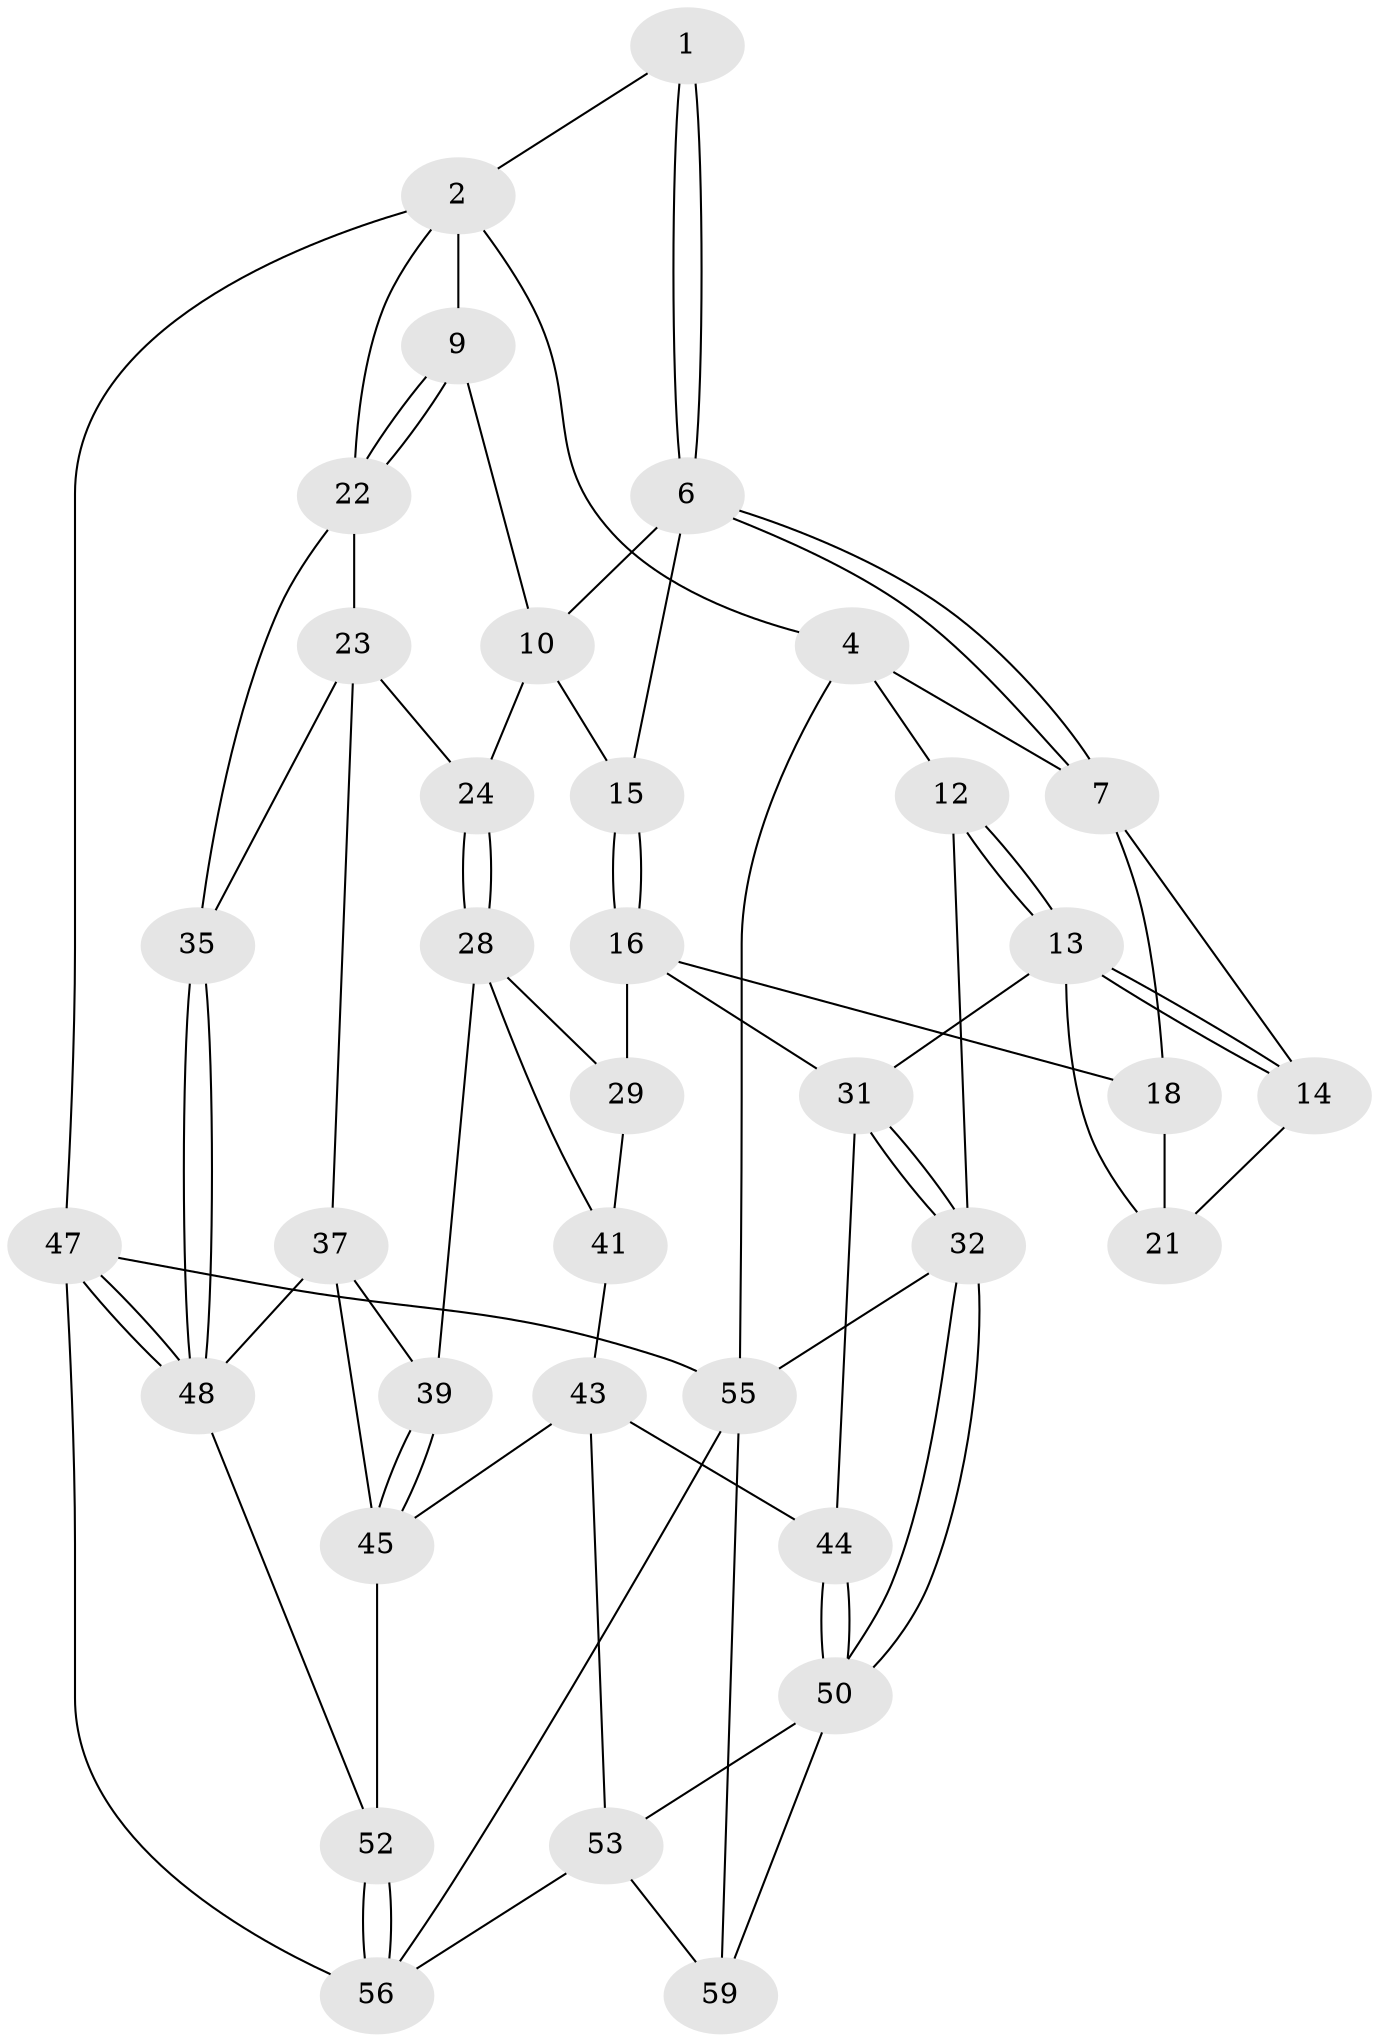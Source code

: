 // Generated by graph-tools (version 1.1) at 2025/52/02/27/25 19:52:41]
// undirected, 36 vertices, 79 edges
graph export_dot {
graph [start="1"]
  node [color=gray90,style=filled];
  1 [pos="+0.43240239078662396+0"];
  2 [pos="+0.7112025911732734+0",super="+3"];
  4 [pos="+0+0",super="+5"];
  6 [pos="+0.4329740488398962+0.07913526158513073",super="+11"];
  7 [pos="+0.35588316855511143+0.17943093295808882",super="+8"];
  9 [pos="+0.7932600532558878+0.18701634129921224"];
  10 [pos="+0.6451185392039662+0.19613143561990976",super="+20"];
  12 [pos="+0+0.22594538187848204"];
  13 [pos="+0+0.273431081935866",super="+27"];
  14 [pos="+0.0924393765625154+0.21055469101474483"];
  15 [pos="+0.5437620021852814+0.33505069102959983"];
  16 [pos="+0.49198591609669895+0.41982869664175554",super="+17"];
  18 [pos="+0.35570948677755154+0.4732949594735739",super="+19"];
  21 [pos="+0.2792118042034983+0.24921845314614882",super="+26"];
  22 [pos="+0.8746284349170518+0.29936711985286024",super="+25"];
  23 [pos="+0.8207823908767151+0.3585779939064679",super="+36"];
  24 [pos="+0.7820225373341564+0.3774043020360862"];
  28 [pos="+0.7588981842735923+0.41445897875348175",super="+40"];
  29 [pos="+0.6153685491911931+0.49360828674085716",super="+30"];
  31 [pos="+0.11139045392047364+0.4640596527025394",super="+34"];
  32 [pos="+0+1",super="+33"];
  35 [pos="+1+0.4469029288102111"];
  37 [pos="+0.8792371681783187+0.6233037556740277",super="+38"];
  39 [pos="+0.7457757759866998+0.551910646230972"];
  41 [pos="+0.6820289747534459+0.5542807774153545",super="+42"];
  43 [pos="+0.5814502306778677+0.6528760088990943",super="+46"];
  44 [pos="+0.3407060731189101+0.5616178072485798"];
  45 [pos="+0.6426446104895036+0.7104508114570607",super="+49"];
  47 [pos="+1+1"];
  48 [pos="+1+0.647079714743824",super="+51"];
  50 [pos="+0.2251339946016244+0.8236826403352655",super="+54"];
  52 [pos="+0.8503685370428455+0.8052646005343846"];
  53 [pos="+0.5846172707460303+0.7640149937878649",super="+57"];
  55 [pos="+0+1",super="+60"];
  56 [pos="+0.8616832065609618+0.8611052668632145",super="+58"];
  59 [pos="+0.5962903139553795+1"];
  1 -- 2;
  1 -- 6;
  1 -- 6;
  2 -- 9;
  2 -- 4;
  2 -- 47;
  2 -- 22;
  4 -- 12;
  4 -- 55;
  4 -- 7;
  6 -- 7;
  6 -- 7;
  6 -- 10;
  6 -- 15;
  7 -- 14;
  7 -- 18;
  9 -- 10;
  9 -- 22;
  9 -- 22;
  10 -- 24;
  10 -- 15;
  12 -- 13;
  12 -- 13;
  12 -- 32;
  13 -- 14;
  13 -- 14;
  13 -- 31;
  13 -- 21;
  14 -- 21;
  15 -- 16;
  15 -- 16;
  16 -- 18;
  16 -- 31;
  16 -- 29;
  18 -- 21 [weight=2];
  22 -- 23;
  22 -- 35;
  23 -- 24;
  23 -- 35;
  23 -- 37;
  24 -- 28;
  24 -- 28;
  28 -- 29;
  28 -- 41;
  28 -- 39;
  29 -- 41 [weight=2];
  31 -- 32;
  31 -- 32;
  31 -- 44;
  32 -- 50;
  32 -- 50;
  32 -- 55;
  35 -- 48;
  35 -- 48;
  37 -- 48;
  37 -- 45;
  37 -- 39;
  39 -- 45;
  39 -- 45;
  41 -- 43;
  43 -- 44;
  43 -- 53;
  43 -- 45;
  44 -- 50;
  44 -- 50;
  45 -- 52;
  47 -- 48;
  47 -- 48;
  47 -- 55;
  47 -- 56;
  48 -- 52;
  50 -- 59;
  50 -- 53;
  52 -- 56;
  52 -- 56;
  53 -- 56;
  53 -- 59;
  55 -- 59;
  55 -- 56;
}
